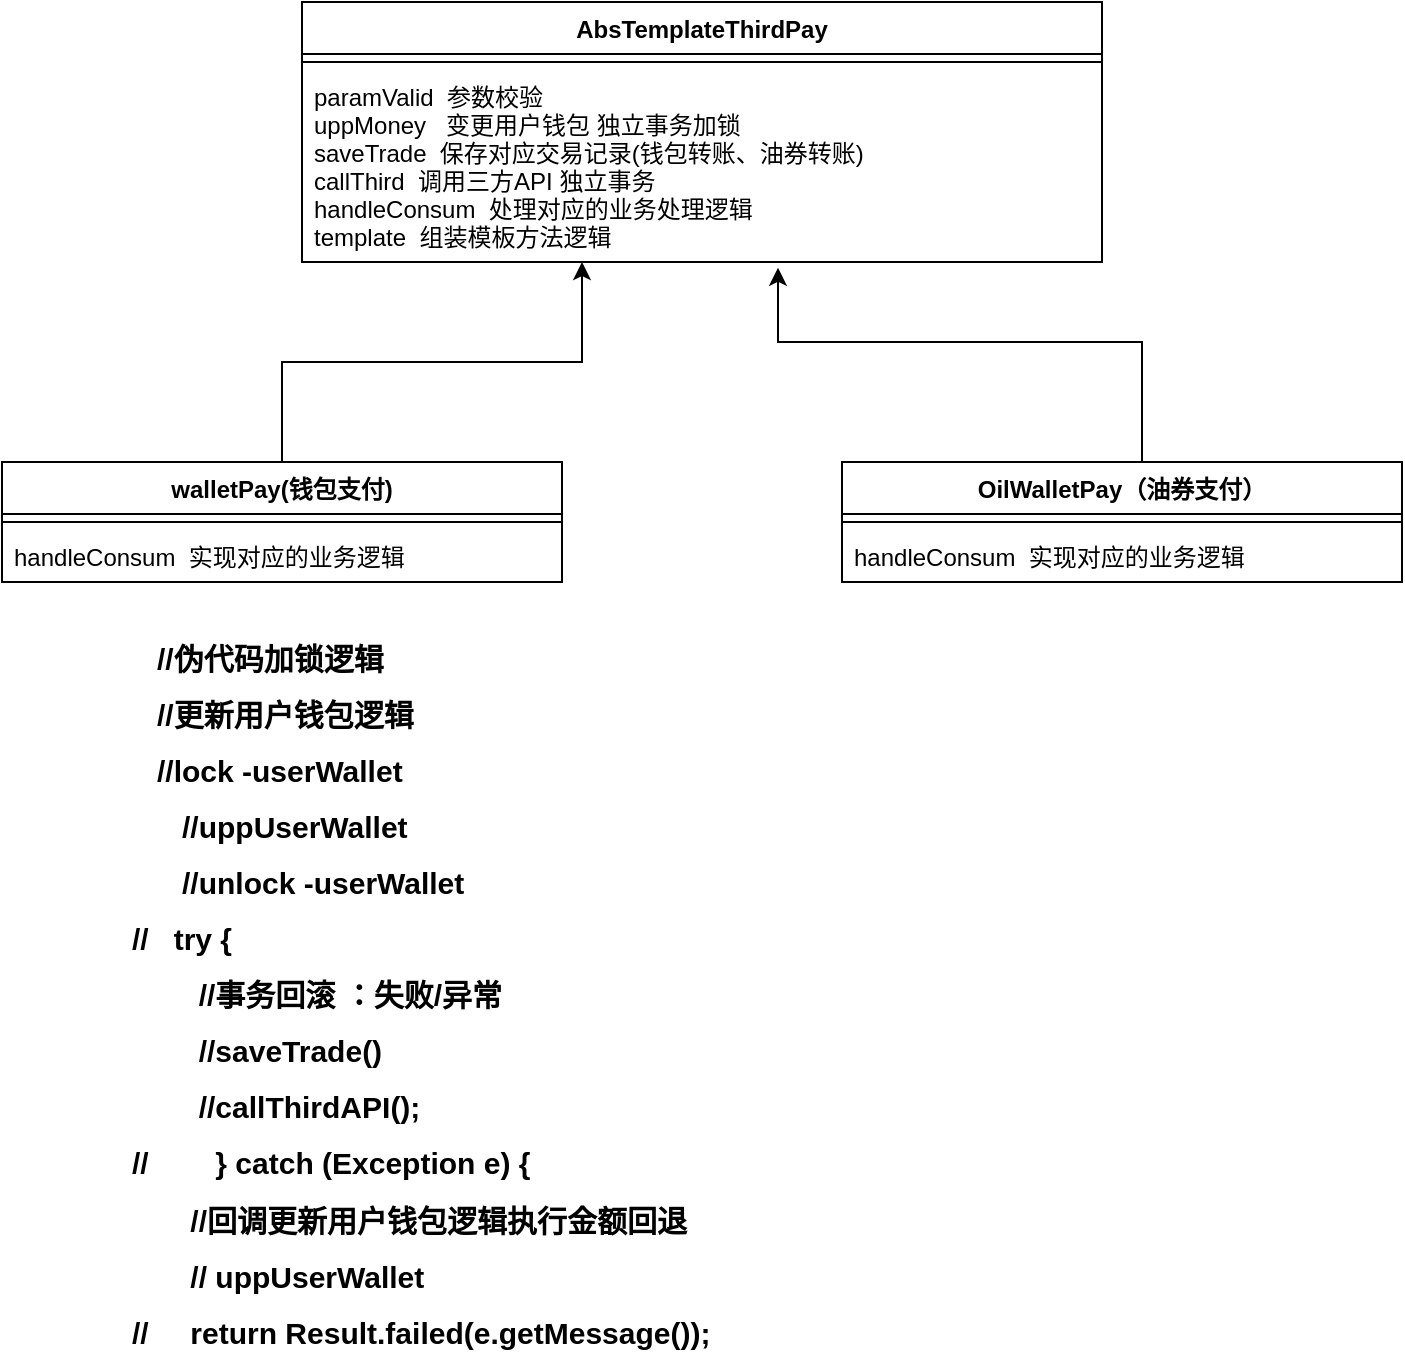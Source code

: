 <mxfile version="14.1.9" type="github">
  <diagram id="S-UyIpDcoepZGdr2UUC-" name="第 1 页">
    <mxGraphModel dx="1422" dy="706" grid="1" gridSize="10" guides="1" tooltips="1" connect="1" arrows="1" fold="1" page="1" pageScale="1" pageWidth="827" pageHeight="1169" math="0" shadow="0">
      <root>
        <mxCell id="0" />
        <mxCell id="1" parent="0" />
        <mxCell id="V17ofXIWmrN5ctmRVOS8-1" value="AbsTemplateThirdPay" style="swimlane;fontStyle=1;align=center;verticalAlign=top;childLayout=stackLayout;horizontal=1;startSize=26;horizontalStack=0;resizeParent=1;resizeParentMax=0;resizeLast=0;collapsible=1;marginBottom=0;" vertex="1" parent="1">
          <mxGeometry x="200" y="60" width="400" height="130" as="geometry" />
        </mxCell>
        <mxCell id="V17ofXIWmrN5ctmRVOS8-3" value="" style="line;strokeWidth=1;fillColor=none;align=left;verticalAlign=middle;spacingTop=-1;spacingLeft=3;spacingRight=3;rotatable=0;labelPosition=right;points=[];portConstraint=eastwest;" vertex="1" parent="V17ofXIWmrN5ctmRVOS8-1">
          <mxGeometry y="26" width="400" height="8" as="geometry" />
        </mxCell>
        <mxCell id="V17ofXIWmrN5ctmRVOS8-4" value="paramValid  参数校验&#xa;uppMoney   变更用户钱包 独立事务加锁&#xa;saveTrade  保存对应交易记录(钱包转账、油券转账)&#xa;callThird  调用三方API 独立事务&#xa;handleConsum  处理对应的业务处理逻辑&#xa;template  组装模板方法逻辑" style="text;strokeColor=none;fillColor=none;align=left;verticalAlign=top;spacingLeft=4;spacingRight=4;overflow=hidden;rotatable=0;points=[[0,0.5],[1,0.5]];portConstraint=eastwest;" vertex="1" parent="V17ofXIWmrN5ctmRVOS8-1">
          <mxGeometry y="34" width="400" height="96" as="geometry" />
        </mxCell>
        <mxCell id="V17ofXIWmrN5ctmRVOS8-15" style="edgeStyle=orthogonalEdgeStyle;rounded=0;orthogonalLoop=1;jettySize=auto;html=1;exitX=0.5;exitY=0;exitDx=0;exitDy=0;entryX=0.35;entryY=1;entryDx=0;entryDy=0;entryPerimeter=0;" edge="1" parent="1" source="V17ofXIWmrN5ctmRVOS8-7" target="V17ofXIWmrN5ctmRVOS8-4">
          <mxGeometry relative="1" as="geometry" />
        </mxCell>
        <mxCell id="V17ofXIWmrN5ctmRVOS8-7" value="walletPay(钱包支付)" style="swimlane;fontStyle=1;align=center;verticalAlign=top;childLayout=stackLayout;horizontal=1;startSize=26;horizontalStack=0;resizeParent=1;resizeParentMax=0;resizeLast=0;collapsible=1;marginBottom=0;" vertex="1" parent="1">
          <mxGeometry x="50" y="290" width="280" height="60" as="geometry" />
        </mxCell>
        <mxCell id="V17ofXIWmrN5ctmRVOS8-9" value="" style="line;strokeWidth=1;fillColor=none;align=left;verticalAlign=middle;spacingTop=-1;spacingLeft=3;spacingRight=3;rotatable=0;labelPosition=right;points=[];portConstraint=eastwest;" vertex="1" parent="V17ofXIWmrN5ctmRVOS8-7">
          <mxGeometry y="26" width="280" height="8" as="geometry" />
        </mxCell>
        <mxCell id="V17ofXIWmrN5ctmRVOS8-10" value="handleConsum  实现对应的业务逻辑" style="text;strokeColor=none;fillColor=none;align=left;verticalAlign=top;spacingLeft=4;spacingRight=4;overflow=hidden;rotatable=0;points=[[0,0.5],[1,0.5]];portConstraint=eastwest;" vertex="1" parent="V17ofXIWmrN5ctmRVOS8-7">
          <mxGeometry y="34" width="280" height="26" as="geometry" />
        </mxCell>
        <mxCell id="V17ofXIWmrN5ctmRVOS8-17" style="edgeStyle=orthogonalEdgeStyle;rounded=0;orthogonalLoop=1;jettySize=auto;html=1;exitX=0.5;exitY=0;exitDx=0;exitDy=0;entryX=0.595;entryY=1.03;entryDx=0;entryDy=0;entryPerimeter=0;" edge="1" parent="1" source="V17ofXIWmrN5ctmRVOS8-18" target="V17ofXIWmrN5ctmRVOS8-4">
          <mxGeometry relative="1" as="geometry">
            <mxPoint x="620" y="280" as="sourcePoint" />
            <Array as="points">
              <mxPoint x="620" y="300" />
              <mxPoint x="620" y="230" />
              <mxPoint x="438" y="230" />
            </Array>
          </mxGeometry>
        </mxCell>
        <mxCell id="V17ofXIWmrN5ctmRVOS8-18" value="OilWalletPay（油券支付）" style="swimlane;fontStyle=1;align=center;verticalAlign=top;childLayout=stackLayout;horizontal=1;startSize=26;horizontalStack=0;resizeParent=1;resizeParentMax=0;resizeLast=0;collapsible=1;marginBottom=0;" vertex="1" parent="1">
          <mxGeometry x="470" y="290" width="280" height="60" as="geometry" />
        </mxCell>
        <mxCell id="V17ofXIWmrN5ctmRVOS8-19" value="" style="line;strokeWidth=1;fillColor=none;align=left;verticalAlign=middle;spacingTop=-1;spacingLeft=3;spacingRight=3;rotatable=0;labelPosition=right;points=[];portConstraint=eastwest;" vertex="1" parent="V17ofXIWmrN5ctmRVOS8-18">
          <mxGeometry y="26" width="280" height="8" as="geometry" />
        </mxCell>
        <mxCell id="V17ofXIWmrN5ctmRVOS8-20" value="handleConsum  实现对应的业务逻辑" style="text;strokeColor=none;fillColor=none;align=left;verticalAlign=top;spacingLeft=4;spacingRight=4;overflow=hidden;rotatable=0;points=[[0,0.5],[1,0.5]];portConstraint=eastwest;" vertex="1" parent="V17ofXIWmrN5ctmRVOS8-18">
          <mxGeometry y="34" width="280" height="26" as="geometry" />
        </mxCell>
        <mxCell id="V17ofXIWmrN5ctmRVOS8-23" value="&lt;h1 style=&quot;font-size: 15px&quot;&gt;&lt;font style=&quot;font-size: 15px&quot;&gt;&amp;nbsp; &amp;nbsp;//伪代码加锁逻辑&lt;/font&gt;&lt;/h1&gt;&lt;h1 style=&quot;font-size: 15px&quot;&gt;&lt;font style=&quot;font-size: 15px&quot;&gt;&amp;nbsp; &amp;nbsp;//更新用户钱包逻辑&lt;/font&gt;&lt;/h1&gt;&lt;h1 style=&quot;font-size: 15px&quot;&gt;&lt;font style=&quot;font-size: 15px&quot;&gt;&amp;nbsp; &amp;nbsp;//lock -userWallet&lt;/font&gt;&lt;/h1&gt;&lt;h1 style=&quot;font-size: 15px&quot;&gt;&lt;font style=&quot;font-size: 15px&quot;&gt;&amp;nbsp; &amp;nbsp; &amp;nbsp; //uppUserWallet&lt;/font&gt;&lt;/h1&gt;&lt;h1 style=&quot;font-size: 15px&quot;&gt;&lt;font style=&quot;font-size: 15px&quot;&gt;&amp;nbsp; &amp;nbsp; &amp;nbsp; //unlock -userWallet&lt;/font&gt;&lt;/h1&gt;&lt;h1 style=&quot;font-size: 15px&quot;&gt;&lt;font style=&quot;font-size: 15px&quot;&gt;//&amp;nbsp; &amp;nbsp;try {&lt;/font&gt;&lt;/h1&gt;&lt;h1 style=&quot;font-size: 15px&quot;&gt;&lt;font style=&quot;font-size: 15px&quot;&gt;&amp;nbsp; &amp;nbsp; &amp;nbsp; &amp;nbsp; //事务回滚 ：失败/异常&lt;/font&gt;&lt;/h1&gt;&lt;h1 style=&quot;font-size: 15px&quot;&gt;&lt;font style=&quot;font-size: 15px&quot;&gt;&amp;nbsp; &amp;nbsp; &amp;nbsp; &amp;nbsp; //saveTrade()&lt;/font&gt;&lt;/h1&gt;&lt;h1 style=&quot;font-size: 15px&quot;&gt;&lt;font style=&quot;font-size: 15px&quot;&gt;&amp;nbsp; &amp;nbsp; &amp;nbsp; &amp;nbsp; //callThirdAPI();&lt;/font&gt;&lt;/h1&gt;&lt;h1 style=&quot;font-size: 15px&quot;&gt;&lt;font style=&quot;font-size: 15px&quot;&gt;//&amp;nbsp; &amp;nbsp; &amp;nbsp; &amp;nbsp; } catch (Exception e) {&lt;/font&gt;&lt;/h1&gt;&lt;h1 style=&quot;font-size: 15px&quot;&gt;&lt;font style=&quot;font-size: 15px&quot;&gt;&amp;nbsp; &amp;nbsp; &amp;nbsp; &amp;nbsp;//回调更新用户钱包逻辑执行金额回退&lt;/font&gt;&lt;/h1&gt;&lt;h1 style=&quot;font-size: 15px&quot;&gt;&lt;font style=&quot;font-size: 15px&quot;&gt;&amp;nbsp; &amp;nbsp; &amp;nbsp; &amp;nbsp;// uppUserWallet&lt;/font&gt;&lt;/h1&gt;&lt;h1 style=&quot;font-size: 15px&quot;&gt;&lt;font style=&quot;font-size: 15px&quot;&gt;//&amp;nbsp; &amp;nbsp; &amp;nbsp;return Result.failed(e.getMessage());&lt;/font&gt;&lt;/h1&gt;&lt;h1 style=&quot;font-size: 15px&quot;&gt;&lt;font style=&quot;font-size: 15px&quot;&gt;//&amp;nbsp; &amp;nbsp; &amp;nbsp; &amp;nbsp; }&lt;/font&gt;&lt;/h1&gt;" style="text;html=1;strokeColor=none;fillColor=none;spacing=5;spacingTop=-20;whiteSpace=wrap;overflow=hidden;rounded=0;" vertex="1" parent="1">
          <mxGeometry x="110" y="380" width="480" height="360" as="geometry" />
        </mxCell>
      </root>
    </mxGraphModel>
  </diagram>
</mxfile>
